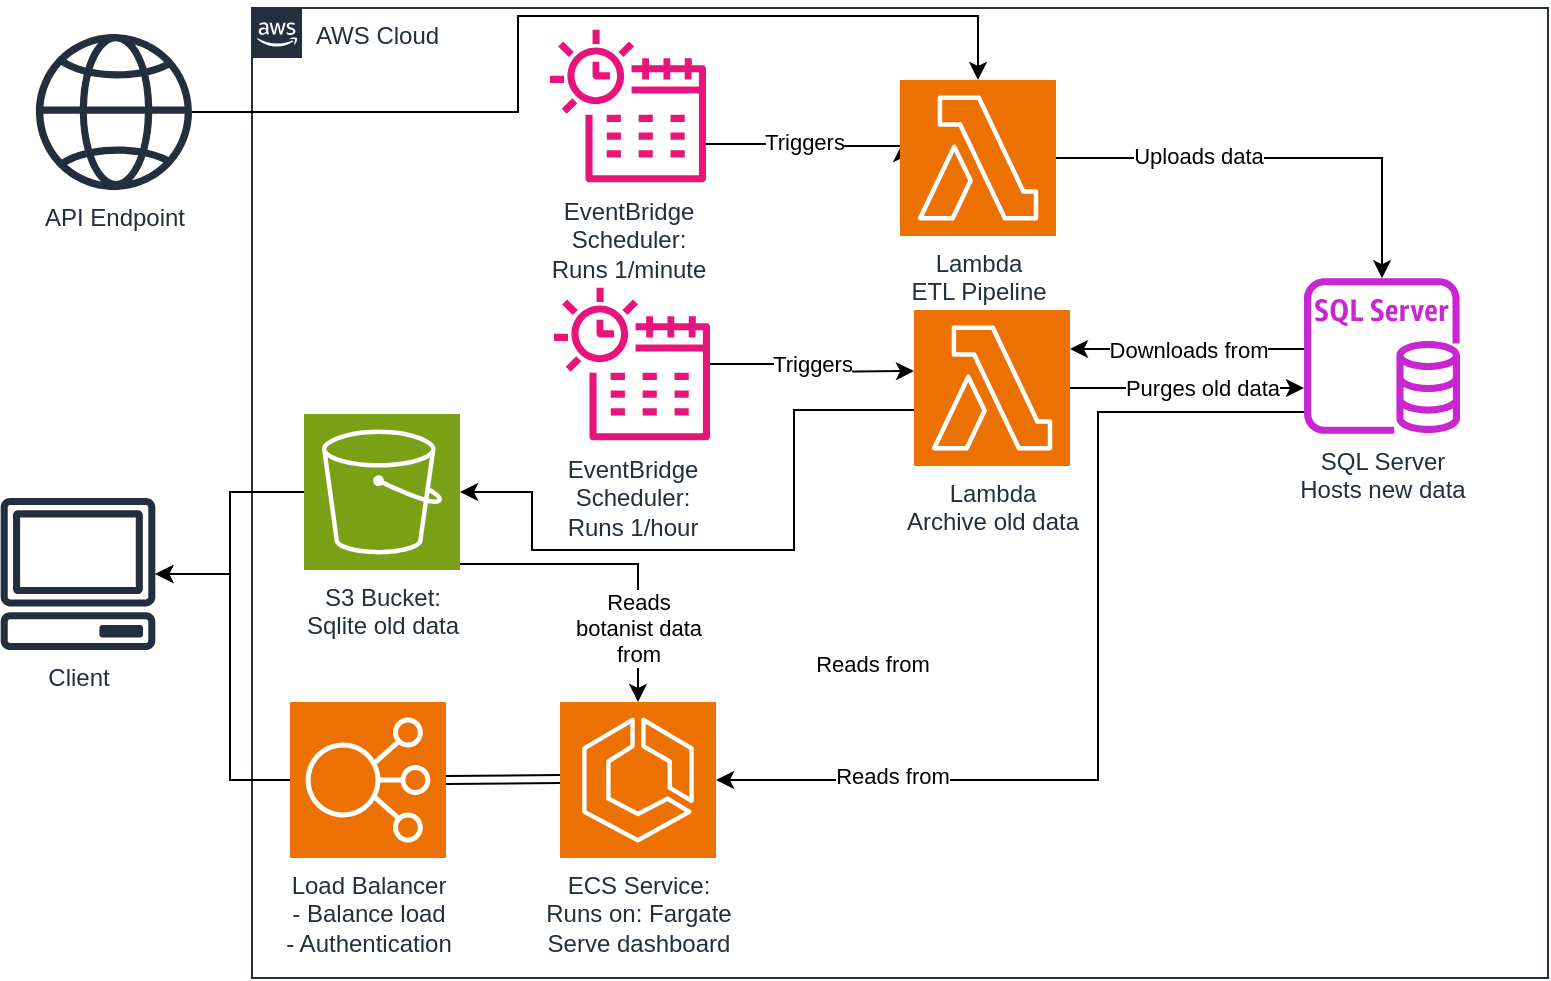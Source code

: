 <mxfile version="26.0.9">
  <diagram name="Page-1" id="6ygjFRmSkijKAJObdJnX">
    <mxGraphModel dx="1217" dy="898" grid="0" gridSize="10" guides="1" tooltips="1" connect="1" arrows="1" fold="1" page="0" pageScale="1" pageWidth="827" pageHeight="1169" math="0" shadow="0">
      <root>
        <mxCell id="0" />
        <mxCell id="1" parent="0" />
        <mxCell id="-37iGGhnjQrLQyP11mv8-1" value="AWS Cloud" style="points=[[0,0],[0.25,0],[0.5,0],[0.75,0],[1,0],[1,0.25],[1,0.5],[1,0.75],[1,1],[0.75,1],[0.5,1],[0.25,1],[0,1],[0,0.75],[0,0.5],[0,0.25]];outlineConnect=0;gradientColor=none;html=1;whiteSpace=wrap;fontSize=12;fontStyle=0;container=1;pointerEvents=0;collapsible=0;recursiveResize=0;shape=mxgraph.aws4.group;grIcon=mxgraph.aws4.group_aws_cloud_alt;strokeColor=#232F3E;fillColor=none;verticalAlign=top;align=left;spacingLeft=30;fontColor=#232F3E;dashed=0;" parent="1" vertex="1">
          <mxGeometry x="-74" y="-121" width="648" height="485" as="geometry" />
        </mxCell>
        <mxCell id="D6DjH2f4VF0i5fweHY1O-27" value="Load Balancer&lt;div&gt;- Balance load&lt;/div&gt;&lt;div&gt;- Authentication&lt;/div&gt;" style="sketch=0;points=[[0,0,0],[0.25,0,0],[0.5,0,0],[0.75,0,0],[1,0,0],[0,1,0],[0.25,1,0],[0.5,1,0],[0.75,1,0],[1,1,0],[0,0.25,0],[0,0.5,0],[0,0.75,0],[1,0.25,0],[1,0.5,0],[1,0.75,0]];outlineConnect=0;fontColor=#232F3E;fillColor=#ED7100;strokeColor=#ffffff;dashed=0;verticalLabelPosition=bottom;verticalAlign=top;align=center;html=1;fontSize=12;fontStyle=0;aspect=fixed;shape=mxgraph.aws4.resourceIcon;resIcon=mxgraph.aws4.elastic_load_balancing;" parent="-37iGGhnjQrLQyP11mv8-1" vertex="1">
          <mxGeometry x="19" y="347" width="78" height="78" as="geometry" />
        </mxCell>
        <mxCell id="D6DjH2f4VF0i5fweHY1O-6" value="S3 Bucket:&lt;div&gt;Sqlite old data&lt;/div&gt;" style="sketch=0;points=[[0,0,0],[0.25,0,0],[0.5,0,0],[0.75,0,0],[1,0,0],[0,1,0],[0.25,1,0],[0.5,1,0],[0.75,1,0],[1,1,0],[0,0.25,0],[0,0.5,0],[0,0.75,0],[1,0.25,0],[1,0.5,0],[1,0.75,0]];outlineConnect=0;fontColor=#232F3E;fillColor=#7AA116;strokeColor=#ffffff;dashed=0;verticalLabelPosition=bottom;verticalAlign=top;align=center;html=1;fontSize=12;fontStyle=0;aspect=fixed;shape=mxgraph.aws4.resourceIcon;resIcon=mxgraph.aws4.s3;" parent="-37iGGhnjQrLQyP11mv8-1" vertex="1">
          <mxGeometry x="26" y="203" width="78" height="78" as="geometry" />
        </mxCell>
        <mxCell id="qffSbH0ivqCNzRq5kQ6C-1" value="" style="edgeStyle=orthogonalEdgeStyle;rounded=0;orthogonalLoop=1;jettySize=auto;html=1;" parent="-37iGGhnjQrLQyP11mv8-1" source="D6DjH2f4VF0i5fweHY1O-10" edge="1">
          <mxGeometry relative="1" as="geometry">
            <mxPoint x="325" y="68" as="targetPoint" />
            <Array as="points">
              <mxPoint x="276" y="68" />
              <mxPoint x="276" y="69" />
            </Array>
          </mxGeometry>
        </mxCell>
        <mxCell id="qffSbH0ivqCNzRq5kQ6C-8" value="Triggers" style="edgeLabel;html=1;align=center;verticalAlign=middle;resizable=0;points=[];" parent="qffSbH0ivqCNzRq5kQ6C-1" vertex="1" connectable="0">
          <mxGeometry x="0.004" relative="1" as="geometry">
            <mxPoint y="-2" as="offset" />
          </mxGeometry>
        </mxCell>
        <mxCell id="D6DjH2f4VF0i5fweHY1O-10" value="EventBridge&lt;div&gt;Scheduler:&lt;/div&gt;&lt;div&gt;Runs 1/minute&lt;/div&gt;" style="sketch=0;outlineConnect=0;fontColor=#232F3E;gradientColor=none;fillColor=#E7157B;strokeColor=none;dashed=0;verticalLabelPosition=bottom;verticalAlign=top;align=center;html=1;fontSize=12;fontStyle=0;aspect=fixed;pointerEvents=1;shape=mxgraph.aws4.eventbridge_scheduler;" parent="-37iGGhnjQrLQyP11mv8-1" vertex="1">
          <mxGeometry x="149" y="10" width="78" height="78" as="geometry" />
        </mxCell>
        <mxCell id="D6DjH2f4VF0i5fweHY1O-8" value="ECS Service:&lt;div&gt;Runs on: Fargate&lt;/div&gt;&lt;div&gt;Serve dashboard&lt;/div&gt;" style="sketch=0;points=[[0,0,0],[0.25,0,0],[0.5,0,0],[0.75,0,0],[1,0,0],[0,1,0],[0.25,1,0],[0.5,1,0],[0.75,1,0],[1,1,0],[0,0.25,0],[0,0.5,0],[0,0.75,0],[1,0.25,0],[1,0.5,0],[1,0.75,0]];outlineConnect=0;fontColor=#232F3E;fillColor=#ED7100;strokeColor=#ffffff;dashed=0;verticalLabelPosition=bottom;verticalAlign=top;align=center;html=1;fontSize=12;fontStyle=0;aspect=fixed;shape=mxgraph.aws4.resourceIcon;resIcon=mxgraph.aws4.ecs;" parent="-37iGGhnjQrLQyP11mv8-1" vertex="1">
          <mxGeometry x="154" y="347" width="78" height="78" as="geometry" />
        </mxCell>
        <mxCell id="qffSbH0ivqCNzRq5kQ6C-4" value="EventBridge&lt;div&gt;Scheduler:&lt;/div&gt;&lt;div&gt;Runs 1/hour&lt;/div&gt;" style="sketch=0;outlineConnect=0;fontColor=#232F3E;gradientColor=none;fillColor=#E7157B;strokeColor=none;dashed=0;verticalLabelPosition=bottom;verticalAlign=top;align=center;html=1;fontSize=12;fontStyle=0;aspect=fixed;pointerEvents=1;shape=mxgraph.aws4.eventbridge_scheduler;" parent="-37iGGhnjQrLQyP11mv8-1" vertex="1">
          <mxGeometry x="151" y="139" width="78" height="78" as="geometry" />
        </mxCell>
        <mxCell id="h9riAmINbNEaAdtX3I6z-7" style="edgeStyle=orthogonalEdgeStyle;rounded=0;orthogonalLoop=1;jettySize=auto;html=1;" edge="1" parent="-37iGGhnjQrLQyP11mv8-1" source="qffSbH0ivqCNzRq5kQ6C-5" target="h9riAmINbNEaAdtX3I6z-1">
          <mxGeometry relative="1" as="geometry" />
        </mxCell>
        <mxCell id="h9riAmINbNEaAdtX3I6z-8" value="Uploads data" style="edgeLabel;html=1;align=center;verticalAlign=middle;resizable=0;points=[];" vertex="1" connectable="0" parent="h9riAmINbNEaAdtX3I6z-7">
          <mxGeometry x="-0.363" y="1" relative="1" as="geometry">
            <mxPoint as="offset" />
          </mxGeometry>
        </mxCell>
        <mxCell id="qffSbH0ivqCNzRq5kQ6C-5" value="Lambda&lt;div&gt;ETL Pipeline&lt;/div&gt;" style="sketch=0;points=[[0,0,0],[0.25,0,0],[0.5,0,0],[0.75,0,0],[1,0,0],[0,1,0],[0.25,1,0],[0.5,1,0],[0.75,1,0],[1,1,0],[0,0.25,0],[0,0.5,0],[0,0.75,0],[1,0.25,0],[1,0.5,0],[1,0.75,0]];outlineConnect=0;fontColor=#232F3E;fillColor=#ED7100;strokeColor=#ffffff;dashed=0;verticalLabelPosition=bottom;verticalAlign=top;align=center;html=1;fontSize=12;fontStyle=0;aspect=fixed;shape=mxgraph.aws4.resourceIcon;resIcon=mxgraph.aws4.lambda;" parent="-37iGGhnjQrLQyP11mv8-1" vertex="1">
          <mxGeometry x="324" y="36" width="78" height="78" as="geometry" />
        </mxCell>
        <mxCell id="qffSbH0ivqCNzRq5kQ6C-6" style="edgeStyle=orthogonalEdgeStyle;rounded=0;orthogonalLoop=1;jettySize=auto;html=1;entryX=0;entryY=0.25;entryDx=0;entryDy=0;entryPerimeter=0;" parent="-37iGGhnjQrLQyP11mv8-1" source="qffSbH0ivqCNzRq5kQ6C-4" edge="1">
          <mxGeometry relative="1" as="geometry">
            <mxPoint x="331" y="181.5" as="targetPoint" />
          </mxGeometry>
        </mxCell>
        <mxCell id="qffSbH0ivqCNzRq5kQ6C-7" value="Triggers" style="edgeLabel;html=1;align=center;verticalAlign=middle;resizable=0;points=[];" parent="qffSbH0ivqCNzRq5kQ6C-6" vertex="1" connectable="0">
          <mxGeometry x="-0.071" y="-1" relative="1" as="geometry">
            <mxPoint x="2" y="-1" as="offset" />
          </mxGeometry>
        </mxCell>
        <mxCell id="qffSbH0ivqCNzRq5kQ6C-9" style="edgeStyle=orthogonalEdgeStyle;rounded=0;orthogonalLoop=1;jettySize=auto;html=1;entryX=1;entryY=0.5;entryDx=0;entryDy=0;entryPerimeter=0;" parent="-37iGGhnjQrLQyP11mv8-1" target="D6DjH2f4VF0i5fweHY1O-6" edge="1">
          <mxGeometry relative="1" as="geometry">
            <mxPoint x="331" y="201" as="sourcePoint" />
            <Array as="points">
              <mxPoint x="271" y="201" />
              <mxPoint x="271" y="271" />
              <mxPoint x="140" y="271" />
              <mxPoint x="140" y="242" />
            </Array>
          </mxGeometry>
        </mxCell>
        <mxCell id="qffSbH0ivqCNzRq5kQ6C-17" value="" style="shape=link;html=1;rounded=0;exitX=1;exitY=0.5;exitDx=0;exitDy=0;exitPerimeter=0;" parent="-37iGGhnjQrLQyP11mv8-1" source="D6DjH2f4VF0i5fweHY1O-27" edge="1">
          <mxGeometry width="100" relative="1" as="geometry">
            <mxPoint x="97" y="383" as="sourcePoint" />
            <mxPoint x="154" y="385.5" as="targetPoint" />
          </mxGeometry>
        </mxCell>
        <mxCell id="qffSbH0ivqCNzRq5kQ6C-20" style="edgeStyle=orthogonalEdgeStyle;rounded=0;orthogonalLoop=1;jettySize=auto;html=1;entryX=0.5;entryY=0;entryDx=0;entryDy=0;entryPerimeter=0;" parent="-37iGGhnjQrLQyP11mv8-1" source="D6DjH2f4VF0i5fweHY1O-6" target="D6DjH2f4VF0i5fweHY1O-8" edge="1">
          <mxGeometry relative="1" as="geometry">
            <Array as="points">
              <mxPoint x="193" y="278" />
            </Array>
          </mxGeometry>
        </mxCell>
        <mxCell id="qffSbH0ivqCNzRq5kQ6C-21" value="Reads&lt;div&gt;botanist data&lt;/div&gt;&lt;div&gt;from&lt;/div&gt;" style="edgeLabel;html=1;align=center;verticalAlign=middle;resizable=0;points=[];" parent="qffSbH0ivqCNzRq5kQ6C-20" vertex="1" connectable="0">
          <mxGeometry x="0.443" relative="1" as="geometry">
            <mxPoint y="7" as="offset" />
          </mxGeometry>
        </mxCell>
        <mxCell id="h9riAmINbNEaAdtX3I6z-2" style="edgeStyle=orthogonalEdgeStyle;rounded=0;orthogonalLoop=1;jettySize=auto;html=1;" edge="1" parent="-37iGGhnjQrLQyP11mv8-1" source="qffSbH0ivqCNzRq5kQ6C-22" target="h9riAmINbNEaAdtX3I6z-1">
          <mxGeometry relative="1" as="geometry">
            <Array as="points">
              <mxPoint x="523" y="190" />
              <mxPoint x="523" y="190" />
            </Array>
          </mxGeometry>
        </mxCell>
        <mxCell id="h9riAmINbNEaAdtX3I6z-3" value="Purges old data" style="edgeLabel;html=1;align=center;verticalAlign=middle;resizable=0;points=[];" vertex="1" connectable="0" parent="h9riAmINbNEaAdtX3I6z-2">
          <mxGeometry x="-0.512" relative="1" as="geometry">
            <mxPoint x="37" as="offset" />
          </mxGeometry>
        </mxCell>
        <mxCell id="qffSbH0ivqCNzRq5kQ6C-22" value="Lambda&lt;div&gt;Archive old data&lt;/div&gt;" style="sketch=0;points=[[0,0,0],[0.25,0,0],[0.5,0,0],[0.75,0,0],[1,0,0],[0,1,0],[0.25,1,0],[0.5,1,0],[0.75,1,0],[1,1,0],[0,0.25,0],[0,0.5,0],[0,0.75,0],[1,0.25,0],[1,0.5,0],[1,0.75,0]];outlineConnect=0;fontColor=#232F3E;fillColor=#ED7100;strokeColor=#ffffff;dashed=0;verticalLabelPosition=bottom;verticalAlign=top;align=center;html=1;fontSize=12;fontStyle=0;aspect=fixed;shape=mxgraph.aws4.resourceIcon;resIcon=mxgraph.aws4.lambda;" parent="-37iGGhnjQrLQyP11mv8-1" vertex="1">
          <mxGeometry x="331" y="151" width="78" height="78" as="geometry" />
        </mxCell>
        <mxCell id="qffSbH0ivqCNzRq5kQ6C-18" style="edgeStyle=orthogonalEdgeStyle;rounded=0;orthogonalLoop=1;jettySize=auto;html=1;entryX=1;entryY=0.5;entryDx=0;entryDy=0;entryPerimeter=0;" parent="-37iGGhnjQrLQyP11mv8-1" source="h9riAmINbNEaAdtX3I6z-1" target="D6DjH2f4VF0i5fweHY1O-8" edge="1">
          <mxGeometry relative="1" as="geometry">
            <Array as="points">
              <mxPoint x="423" y="202" />
              <mxPoint x="423" y="386" />
            </Array>
            <mxPoint x="560" y="209" as="sourcePoint" />
          </mxGeometry>
        </mxCell>
        <mxCell id="qffSbH0ivqCNzRq5kQ6C-19" value="Reads from" style="edgeLabel;html=1;align=center;verticalAlign=middle;resizable=0;points=[];" parent="qffSbH0ivqCNzRq5kQ6C-18" vertex="1" connectable="0">
          <mxGeometry x="-0.045" y="-1" relative="1" as="geometry">
            <mxPoint x="-112" y="1" as="offset" />
          </mxGeometry>
        </mxCell>
        <mxCell id="h9riAmINbNEaAdtX3I6z-9" value="Reads from" style="edgeLabel;html=1;align=center;verticalAlign=middle;resizable=0;points=[];" vertex="1" connectable="0" parent="qffSbH0ivqCNzRq5kQ6C-18">
          <mxGeometry x="0.632" y="-2" relative="1" as="geometry">
            <mxPoint as="offset" />
          </mxGeometry>
        </mxCell>
        <mxCell id="h9riAmINbNEaAdtX3I6z-1" value="SQL Server&lt;div&gt;Hosts new data&lt;/div&gt;" style="sketch=0;outlineConnect=0;fontColor=#232F3E;gradientColor=none;fillColor=#C925D1;strokeColor=none;dashed=0;verticalLabelPosition=bottom;verticalAlign=top;align=center;html=1;fontSize=12;fontStyle=0;aspect=fixed;pointerEvents=1;shape=mxgraph.aws4.rds_sql_server_instance;" vertex="1" parent="-37iGGhnjQrLQyP11mv8-1">
          <mxGeometry x="526" y="135" width="78" height="78" as="geometry" />
        </mxCell>
        <mxCell id="h9riAmINbNEaAdtX3I6z-5" style="edgeStyle=orthogonalEdgeStyle;rounded=0;orthogonalLoop=1;jettySize=auto;html=1;entryX=1;entryY=0.25;entryDx=0;entryDy=0;entryPerimeter=0;" edge="1" parent="-37iGGhnjQrLQyP11mv8-1" source="h9riAmINbNEaAdtX3I6z-1" target="qffSbH0ivqCNzRq5kQ6C-22">
          <mxGeometry relative="1" as="geometry">
            <Array as="points">
              <mxPoint x="486" y="171" />
            </Array>
          </mxGeometry>
        </mxCell>
        <mxCell id="h9riAmINbNEaAdtX3I6z-6" value="Downloads from" style="edgeLabel;html=1;align=center;verticalAlign=middle;resizable=0;points=[];" vertex="1" connectable="0" parent="h9riAmINbNEaAdtX3I6z-5">
          <mxGeometry x="-0.006" relative="1" as="geometry">
            <mxPoint as="offset" />
          </mxGeometry>
        </mxCell>
        <mxCell id="D6DjH2f4VF0i5fweHY1O-2" value="API Endpoint" style="sketch=0;outlineConnect=0;fontColor=#232F3E;gradientColor=none;fillColor=#232F3D;strokeColor=none;dashed=0;verticalLabelPosition=bottom;verticalAlign=top;align=center;html=1;fontSize=12;fontStyle=0;aspect=fixed;pointerEvents=1;shape=mxgraph.aws4.globe;" parent="1" vertex="1">
          <mxGeometry x="-182" y="-108" width="78" height="78" as="geometry" />
        </mxCell>
        <mxCell id="D6DjH2f4VF0i5fweHY1O-3" value="Client" style="sketch=0;outlineConnect=0;fontColor=#232F3E;gradientColor=none;fillColor=#232F3D;strokeColor=none;dashed=0;verticalLabelPosition=bottom;verticalAlign=top;align=center;html=1;fontSize=12;fontStyle=0;aspect=fixed;pointerEvents=1;shape=mxgraph.aws4.client;" parent="1" vertex="1">
          <mxGeometry x="-200" y="124" width="78" height="76" as="geometry" />
        </mxCell>
        <mxCell id="D6DjH2f4VF0i5fweHY1O-32" value="" style="edgeStyle=orthogonalEdgeStyle;rounded=0;orthogonalLoop=1;jettySize=auto;html=1;" parent="1" source="D6DjH2f4VF0i5fweHY1O-6" target="D6DjH2f4VF0i5fweHY1O-3" edge="1">
          <mxGeometry relative="1" as="geometry">
            <Array as="points">
              <mxPoint x="-85" y="121" />
              <mxPoint x="-85" y="162" />
            </Array>
          </mxGeometry>
        </mxCell>
        <mxCell id="D6DjH2f4VF0i5fweHY1O-33" value="" style="edgeStyle=orthogonalEdgeStyle;rounded=0;orthogonalLoop=1;jettySize=auto;html=1;" parent="1" source="D6DjH2f4VF0i5fweHY1O-27" target="D6DjH2f4VF0i5fweHY1O-3" edge="1">
          <mxGeometry relative="1" as="geometry">
            <Array as="points">
              <mxPoint x="-85" y="265" />
              <mxPoint x="-85" y="162" />
            </Array>
          </mxGeometry>
        </mxCell>
        <mxCell id="qffSbH0ivqCNzRq5kQ6C-2" style="edgeStyle=orthogonalEdgeStyle;rounded=0;orthogonalLoop=1;jettySize=auto;html=1;entryX=0.5;entryY=0;entryDx=0;entryDy=0;entryPerimeter=0;" parent="1" source="D6DjH2f4VF0i5fweHY1O-2" target="qffSbH0ivqCNzRq5kQ6C-5" edge="1">
          <mxGeometry relative="1" as="geometry">
            <mxPoint x="290" y="-92" as="targetPoint" />
            <Array as="points">
              <mxPoint x="59" y="-69" />
              <mxPoint x="59" y="-117" />
              <mxPoint x="289" y="-117" />
            </Array>
          </mxGeometry>
        </mxCell>
      </root>
    </mxGraphModel>
  </diagram>
</mxfile>
